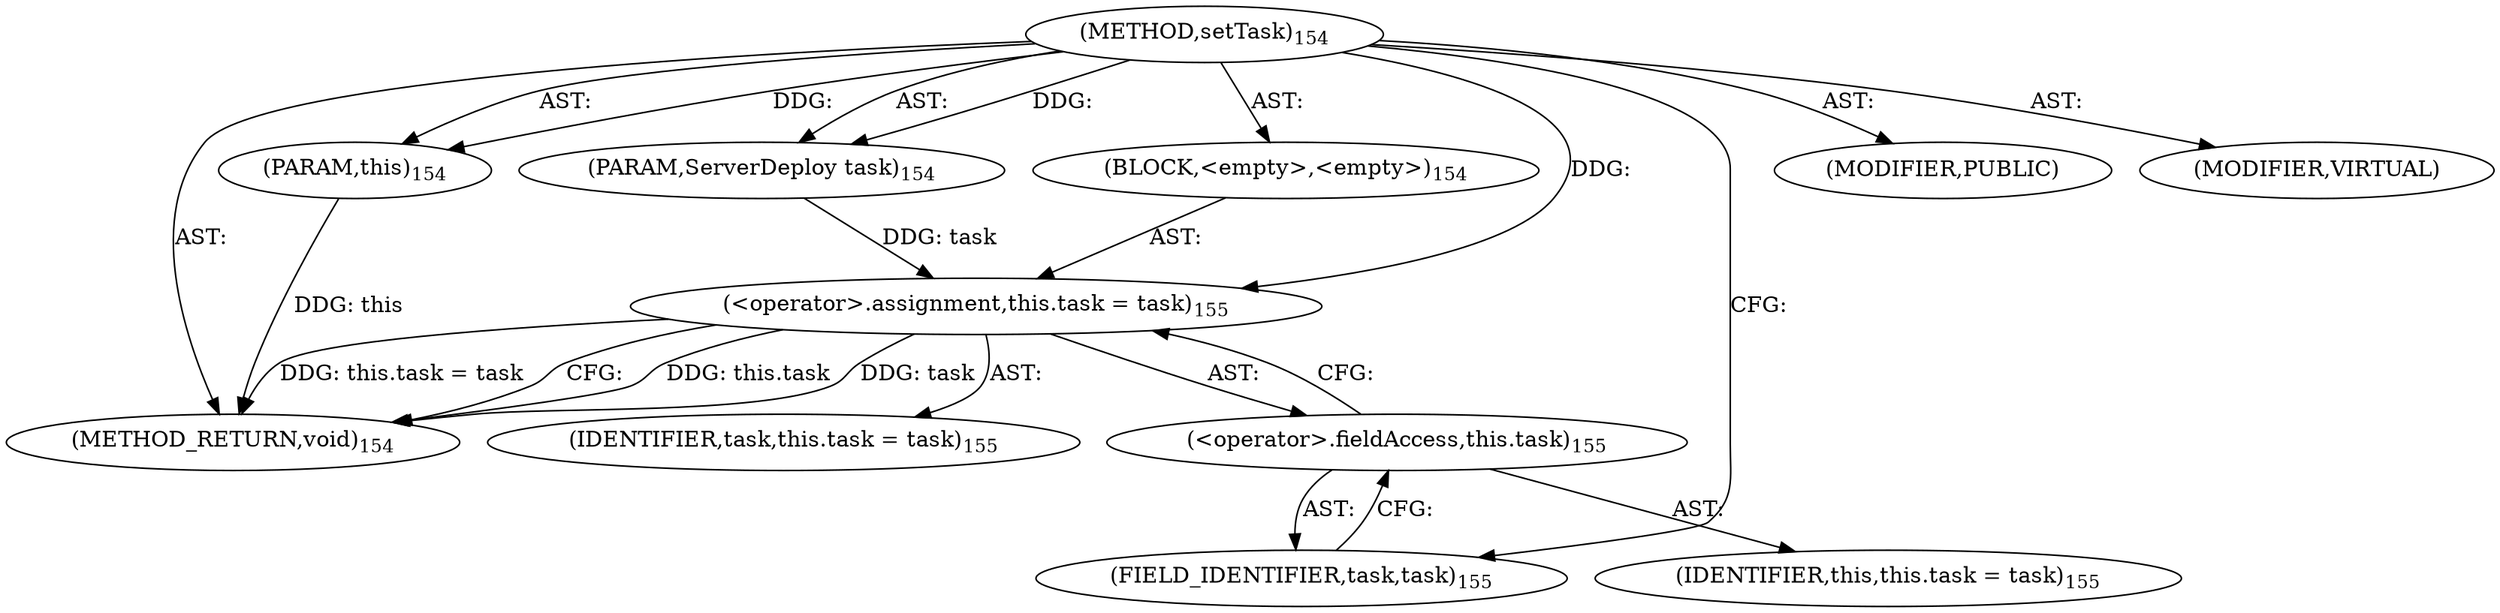 digraph "setTask" {  
"111669149700" [label = <(METHOD,setTask)<SUB>154</SUB>> ]
"115964116993" [label = <(PARAM,this)<SUB>154</SUB>> ]
"115964117001" [label = <(PARAM,ServerDeploy task)<SUB>154</SUB>> ]
"25769803787" [label = <(BLOCK,&lt;empty&gt;,&lt;empty&gt;)<SUB>154</SUB>> ]
"30064771106" [label = <(&lt;operator&gt;.assignment,this.task = task)<SUB>155</SUB>> ]
"30064771107" [label = <(&lt;operator&gt;.fieldAccess,this.task)<SUB>155</SUB>> ]
"68719476737" [label = <(IDENTIFIER,this,this.task = task)<SUB>155</SUB>> ]
"55834574856" [label = <(FIELD_IDENTIFIER,task,task)<SUB>155</SUB>> ]
"68719476759" [label = <(IDENTIFIER,task,this.task = task)<SUB>155</SUB>> ]
"133143986191" [label = <(MODIFIER,PUBLIC)> ]
"133143986192" [label = <(MODIFIER,VIRTUAL)> ]
"128849018884" [label = <(METHOD_RETURN,void)<SUB>154</SUB>> ]
  "111669149700" -> "115964116993"  [ label = "AST: "] 
  "111669149700" -> "115964117001"  [ label = "AST: "] 
  "111669149700" -> "25769803787"  [ label = "AST: "] 
  "111669149700" -> "133143986191"  [ label = "AST: "] 
  "111669149700" -> "133143986192"  [ label = "AST: "] 
  "111669149700" -> "128849018884"  [ label = "AST: "] 
  "25769803787" -> "30064771106"  [ label = "AST: "] 
  "30064771106" -> "30064771107"  [ label = "AST: "] 
  "30064771106" -> "68719476759"  [ label = "AST: "] 
  "30064771107" -> "68719476737"  [ label = "AST: "] 
  "30064771107" -> "55834574856"  [ label = "AST: "] 
  "30064771106" -> "128849018884"  [ label = "CFG: "] 
  "30064771107" -> "30064771106"  [ label = "CFG: "] 
  "55834574856" -> "30064771107"  [ label = "CFG: "] 
  "111669149700" -> "55834574856"  [ label = "CFG: "] 
  "115964116993" -> "128849018884"  [ label = "DDG: this"] 
  "30064771106" -> "128849018884"  [ label = "DDG: this.task"] 
  "30064771106" -> "128849018884"  [ label = "DDG: task"] 
  "30064771106" -> "128849018884"  [ label = "DDG: this.task = task"] 
  "111669149700" -> "115964116993"  [ label = "DDG: "] 
  "111669149700" -> "115964117001"  [ label = "DDG: "] 
  "115964117001" -> "30064771106"  [ label = "DDG: task"] 
  "111669149700" -> "30064771106"  [ label = "DDG: "] 
}
